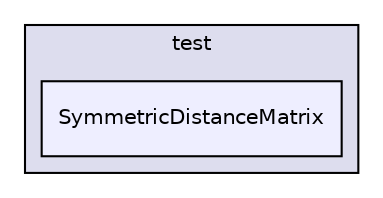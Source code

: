 digraph "quetzal/modules/demography/test/SymmetricDistanceMatrix" {
  compound=true
  node [ fontsize="10", fontname="Helvetica"];
  edge [ labelfontsize="10", labelfontname="Helvetica"];
  subgraph clusterdir_01f779851d3ad90c202093140b80f55c {
    graph [ bgcolor="#ddddee", pencolor="black", label="test" fontname="Helvetica", fontsize="10", URL="dir_01f779851d3ad90c202093140b80f55c.html"]
  dir_92e4fd13c525e06b4660f06bc926fe62 [shape=box, label="SymmetricDistanceMatrix", style="filled", fillcolor="#eeeeff", pencolor="black", URL="dir_92e4fd13c525e06b4660f06bc926fe62.html"];
  }
}
